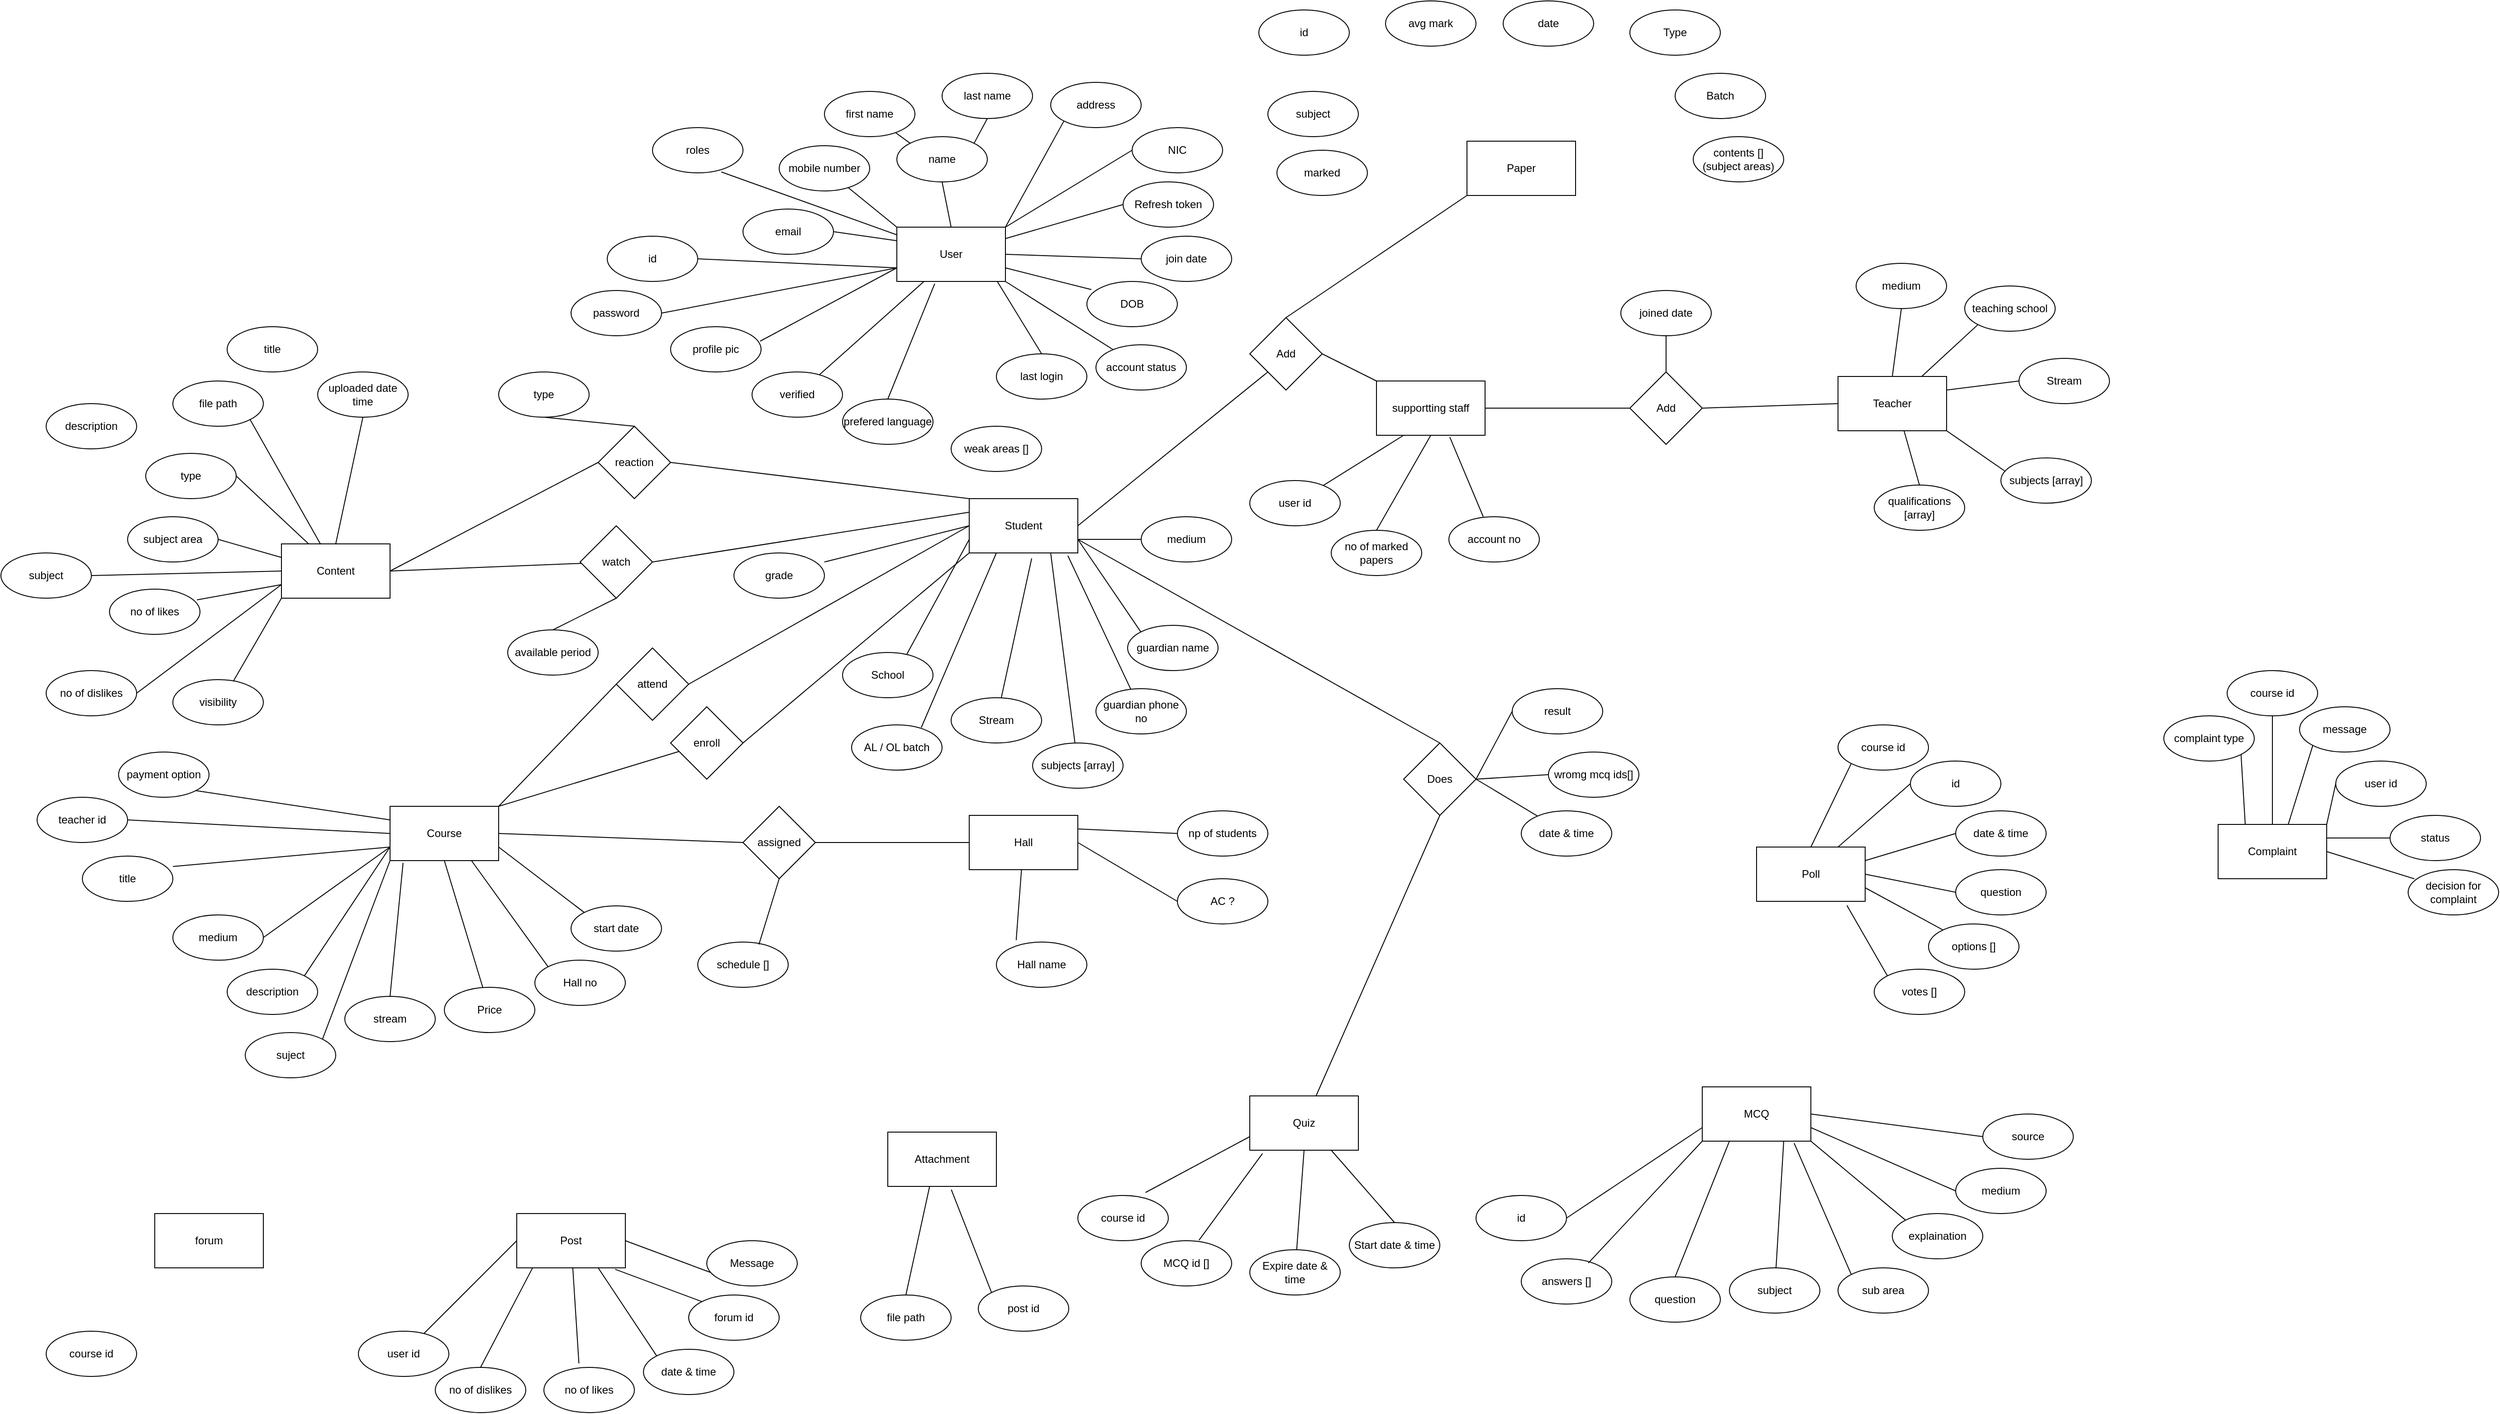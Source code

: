 <mxfile>
    <diagram id="-HUWZZVsckjwVQqoBrfk" name="Page-1">
        <mxGraphModel dx="2694" dy="1554" grid="1" gridSize="10" guides="1" tooltips="1" connect="1" arrows="1" fold="1" page="1" pageScale="1" pageWidth="850" pageHeight="1100" math="0" shadow="0">
            <root>
                <mxCell id="0"/>
                <mxCell id="1" parent="0"/>
                <mxCell id="2" value="User" style="rounded=0;whiteSpace=wrap;html=1;" parent="1" vertex="1">
                    <mxGeometry x="120" y="190" width="120" height="60" as="geometry"/>
                </mxCell>
                <mxCell id="3" value="first name" style="ellipse;whiteSpace=wrap;html=1;" parent="1" vertex="1">
                    <mxGeometry x="40" y="40" width="100" height="50" as="geometry"/>
                </mxCell>
                <mxCell id="4" value="last name" style="ellipse;whiteSpace=wrap;html=1;" parent="1" vertex="1">
                    <mxGeometry x="170" y="20" width="100" height="50" as="geometry"/>
                </mxCell>
                <mxCell id="5" value="address" style="ellipse;whiteSpace=wrap;html=1;" parent="1" vertex="1">
                    <mxGeometry x="290" y="30" width="100" height="50" as="geometry"/>
                </mxCell>
                <mxCell id="6" value="mobile number" style="ellipse;whiteSpace=wrap;html=1;" parent="1" vertex="1">
                    <mxGeometry x="-10" y="100" width="100" height="50" as="geometry"/>
                </mxCell>
                <mxCell id="7" value="email" style="ellipse;whiteSpace=wrap;html=1;" parent="1" vertex="1">
                    <mxGeometry x="-50" y="170" width="100" height="50" as="geometry"/>
                </mxCell>
                <mxCell id="8" value="grade" style="ellipse;whiteSpace=wrap;html=1;" parent="1" vertex="1">
                    <mxGeometry x="-60" y="550" width="100" height="50" as="geometry"/>
                </mxCell>
                <mxCell id="9" value="name" style="ellipse;whiteSpace=wrap;html=1;" parent="1" vertex="1">
                    <mxGeometry x="120" y="90" width="100" height="50" as="geometry"/>
                </mxCell>
                <mxCell id="10" value="roles" style="ellipse;whiteSpace=wrap;html=1;" parent="1" vertex="1">
                    <mxGeometry x="-150" y="80" width="100" height="50" as="geometry"/>
                </mxCell>
                <mxCell id="11" value="password" style="ellipse;whiteSpace=wrap;html=1;" parent="1" vertex="1">
                    <mxGeometry x="-240" y="260" width="100" height="50" as="geometry"/>
                </mxCell>
                <mxCell id="12" value="Refresh token" style="ellipse;whiteSpace=wrap;html=1;" parent="1" vertex="1">
                    <mxGeometry x="370" y="140" width="100" height="50" as="geometry"/>
                </mxCell>
                <mxCell id="13" value="profile pic" style="ellipse;whiteSpace=wrap;html=1;" parent="1" vertex="1">
                    <mxGeometry x="-130" y="300" width="100" height="50" as="geometry"/>
                </mxCell>
                <mxCell id="14" value="join date" style="ellipse;whiteSpace=wrap;html=1;" parent="1" vertex="1">
                    <mxGeometry x="390" y="200" width="100" height="50" as="geometry"/>
                </mxCell>
                <mxCell id="15" value="DOB" style="ellipse;whiteSpace=wrap;html=1;" parent="1" vertex="1">
                    <mxGeometry x="330" y="250" width="100" height="50" as="geometry"/>
                </mxCell>
                <mxCell id="16" value="Student" style="rounded=0;whiteSpace=wrap;html=1;" parent="1" vertex="1">
                    <mxGeometry x="200" y="490" width="120" height="60" as="geometry"/>
                </mxCell>
                <mxCell id="17" value="" style="endArrow=none;html=1;exitX=0.05;exitY=0.18;exitDx=0;exitDy=0;entryX=1;entryY=0.75;entryDx=0;entryDy=0;exitPerimeter=0;" parent="1" source="15" target="2" edge="1">
                    <mxGeometry width="50" height="50" relative="1" as="geometry">
                        <mxPoint x="570" y="380" as="sourcePoint"/>
                        <mxPoint x="620" y="330" as="targetPoint"/>
                    </mxGeometry>
                </mxCell>
                <mxCell id="18" value="" style="endArrow=none;html=1;exitX=0;exitY=0;exitDx=0;exitDy=0;" parent="1" source="2" target="6" edge="1">
                    <mxGeometry width="50" height="50" relative="1" as="geometry">
                        <mxPoint x="15.355" y="357.322" as="sourcePoint"/>
                        <mxPoint x="130" y="260" as="targetPoint"/>
                    </mxGeometry>
                </mxCell>
                <mxCell id="19" value="" style="endArrow=none;html=1;entryX=0;entryY=0.5;entryDx=0;entryDy=0;" parent="1" source="2" target="12" edge="1">
                    <mxGeometry width="50" height="50" relative="1" as="geometry">
                        <mxPoint x="25.355" y="367.322" as="sourcePoint"/>
                        <mxPoint x="140" y="270" as="targetPoint"/>
                    </mxGeometry>
                </mxCell>
                <mxCell id="20" value="" style="endArrow=none;html=1;exitX=1;exitY=0;exitDx=0;exitDy=0;entryX=0;entryY=1;entryDx=0;entryDy=0;" parent="1" source="2" target="5" edge="1">
                    <mxGeometry width="50" height="50" relative="1" as="geometry">
                        <mxPoint x="35.355" y="377.322" as="sourcePoint"/>
                        <mxPoint x="150" y="280" as="targetPoint"/>
                    </mxGeometry>
                </mxCell>
                <mxCell id="21" value="" style="endArrow=none;html=1;exitX=0.5;exitY=0;exitDx=0;exitDy=0;entryX=0.5;entryY=1;entryDx=0;entryDy=0;" parent="1" source="2" target="9" edge="1">
                    <mxGeometry width="50" height="50" relative="1" as="geometry">
                        <mxPoint x="45.355" y="387.322" as="sourcePoint"/>
                        <mxPoint x="160" y="290" as="targetPoint"/>
                    </mxGeometry>
                </mxCell>
                <mxCell id="22" value="" style="endArrow=none;html=1;exitX=1;exitY=0.5;exitDx=0;exitDy=0;entryX=0;entryY=0.5;entryDx=0;entryDy=0;" parent="1" source="2" target="14" edge="1">
                    <mxGeometry width="50" height="50" relative="1" as="geometry">
                        <mxPoint x="79.995" y="390.002" as="sourcePoint"/>
                        <mxPoint x="194.64" y="292.68" as="targetPoint"/>
                    </mxGeometry>
                </mxCell>
                <mxCell id="23" value="" style="endArrow=none;html=1;exitX=1;exitY=0.5;exitDx=0;exitDy=0;entryX=0;entryY=0.75;entryDx=0;entryDy=0;" parent="1" source="11" target="2" edge="1">
                    <mxGeometry width="50" height="50" relative="1" as="geometry">
                        <mxPoint x="65.355" y="407.322" as="sourcePoint"/>
                        <mxPoint x="180" y="310" as="targetPoint"/>
                    </mxGeometry>
                </mxCell>
                <mxCell id="24" value="" style="endArrow=none;html=1;entryX=0.76;entryY=0.98;entryDx=0;entryDy=0;entryPerimeter=0;" parent="1" source="2" target="10" edge="1">
                    <mxGeometry width="50" height="50" relative="1" as="geometry">
                        <mxPoint x="99.995" y="397.322" as="sourcePoint"/>
                        <mxPoint x="214.64" y="300" as="targetPoint"/>
                    </mxGeometry>
                </mxCell>
                <mxCell id="25" value="" style="endArrow=none;html=1;exitX=0;exitY=0.25;exitDx=0;exitDy=0;entryX=1;entryY=0.5;entryDx=0;entryDy=0;" parent="1" source="2" target="7" edge="1">
                    <mxGeometry width="50" height="50" relative="1" as="geometry">
                        <mxPoint x="85.355" y="427.322" as="sourcePoint"/>
                        <mxPoint x="200" y="330" as="targetPoint"/>
                    </mxGeometry>
                </mxCell>
                <mxCell id="26" value="" style="endArrow=none;html=1;exitX=0;exitY=0.75;exitDx=0;exitDy=0;entryX=0.99;entryY=0.32;entryDx=0;entryDy=0;entryPerimeter=0;" parent="1" source="2" target="13" edge="1">
                    <mxGeometry width="50" height="50" relative="1" as="geometry">
                        <mxPoint x="95.355" y="437.322" as="sourcePoint"/>
                        <mxPoint x="210" y="340" as="targetPoint"/>
                    </mxGeometry>
                </mxCell>
                <mxCell id="28" value="School" style="ellipse;whiteSpace=wrap;html=1;" parent="1" vertex="1">
                    <mxGeometry x="60" y="660" width="100" height="50" as="geometry"/>
                </mxCell>
                <mxCell id="29" value="" style="endArrow=none;html=1;exitX=1;exitY=0;exitDx=0;exitDy=0;entryX=0.5;entryY=1;entryDx=0;entryDy=0;" parent="1" source="9" target="4" edge="1">
                    <mxGeometry width="50" height="50" relative="1" as="geometry">
                        <mxPoint x="190" y="200" as="sourcePoint"/>
                        <mxPoint x="180" y="150" as="targetPoint"/>
                    </mxGeometry>
                </mxCell>
                <mxCell id="30" value="" style="endArrow=none;html=1;exitX=0;exitY=0;exitDx=0;exitDy=0;" parent="1" source="9" target="3" edge="1">
                    <mxGeometry width="50" height="50" relative="1" as="geometry">
                        <mxPoint x="200" y="210" as="sourcePoint"/>
                        <mxPoint x="190" y="160" as="targetPoint"/>
                    </mxGeometry>
                </mxCell>
                <mxCell id="32" value="AL / OL batch" style="ellipse;whiteSpace=wrap;html=1;" parent="1" vertex="1">
                    <mxGeometry x="70" y="740" width="100" height="50" as="geometry"/>
                </mxCell>
                <mxCell id="33" value="Stream" style="ellipse;whiteSpace=wrap;html=1;" parent="1" vertex="1">
                    <mxGeometry x="180" y="710" width="100" height="50" as="geometry"/>
                </mxCell>
                <mxCell id="34" value="subjects [array]" style="ellipse;whiteSpace=wrap;html=1;" parent="1" vertex="1">
                    <mxGeometry x="270" y="760" width="100" height="50" as="geometry"/>
                </mxCell>
                <mxCell id="35" value="" style="endArrow=none;html=1;exitX=0;exitY=0.5;exitDx=0;exitDy=0;entryX=1;entryY=0.2;entryDx=0;entryDy=0;entryPerimeter=0;" parent="1" source="16" target="8" edge="1">
                    <mxGeometry width="50" height="50" relative="1" as="geometry">
                        <mxPoint x="200" y="325" as="sourcePoint"/>
                        <mxPoint x="99" y="376.0" as="targetPoint"/>
                    </mxGeometry>
                </mxCell>
                <mxCell id="36" value="" style="endArrow=none;html=1;exitX=0;exitY=0.75;exitDx=0;exitDy=0;entryX=0.71;entryY=0.04;entryDx=0;entryDy=0;entryPerimeter=0;" parent="1" source="16" target="28" edge="1">
                    <mxGeometry width="50" height="50" relative="1" as="geometry">
                        <mxPoint x="160" y="550" as="sourcePoint"/>
                        <mxPoint x="50" y="560" as="targetPoint"/>
                    </mxGeometry>
                </mxCell>
                <mxCell id="37" value="" style="endArrow=none;html=1;exitX=0.25;exitY=1;exitDx=0;exitDy=0;entryX=0.77;entryY=0.06;entryDx=0;entryDy=0;entryPerimeter=0;" parent="1" source="16" target="32" edge="1">
                    <mxGeometry width="50" height="50" relative="1" as="geometry">
                        <mxPoint x="250" y="640" as="sourcePoint"/>
                        <mxPoint x="140" y="650" as="targetPoint"/>
                    </mxGeometry>
                </mxCell>
                <mxCell id="38" value="" style="endArrow=none;html=1;exitX=0.575;exitY=1.1;exitDx=0;exitDy=0;exitPerimeter=0;" parent="1" source="16" target="33" edge="1">
                    <mxGeometry width="50" height="50" relative="1" as="geometry">
                        <mxPoint x="230" y="550" as="sourcePoint"/>
                        <mxPoint x="120" y="560" as="targetPoint"/>
                    </mxGeometry>
                </mxCell>
                <mxCell id="39" value="" style="endArrow=none;html=1;exitX=0.75;exitY=1;exitDx=0;exitDy=0;" parent="1" source="16" target="34" edge="1">
                    <mxGeometry width="50" height="50" relative="1" as="geometry">
                        <mxPoint x="240" y="560" as="sourcePoint"/>
                        <mxPoint x="130" y="570" as="targetPoint"/>
                    </mxGeometry>
                </mxCell>
                <mxCell id="40" value="NIC" style="ellipse;whiteSpace=wrap;html=1;" parent="1" vertex="1">
                    <mxGeometry x="380" y="80" width="100" height="50" as="geometry"/>
                </mxCell>
                <mxCell id="41" value="" style="endArrow=none;html=1;exitX=1;exitY=0;exitDx=0;exitDy=0;entryX=0;entryY=0.5;entryDx=0;entryDy=0;" parent="1" source="2" target="40" edge="1">
                    <mxGeometry width="50" height="50" relative="1" as="geometry">
                        <mxPoint x="250" y="200" as="sourcePoint"/>
                        <mxPoint x="314.645" y="82.678" as="targetPoint"/>
                    </mxGeometry>
                </mxCell>
                <mxCell id="42" value="account status" style="ellipse;whiteSpace=wrap;html=1;" parent="1" vertex="1">
                    <mxGeometry x="340" y="320" width="100" height="50" as="geometry"/>
                </mxCell>
                <mxCell id="43" value="" style="endArrow=none;html=1;entryX=1;entryY=1;entryDx=0;entryDy=0;" parent="1" source="42" target="2" edge="1">
                    <mxGeometry width="50" height="50" relative="1" as="geometry">
                        <mxPoint x="405" y="279" as="sourcePoint"/>
                        <mxPoint x="250" y="245" as="targetPoint"/>
                    </mxGeometry>
                </mxCell>
                <mxCell id="44" value="last login" style="ellipse;whiteSpace=wrap;html=1;" parent="1" vertex="1">
                    <mxGeometry x="230" y="330" width="100" height="50" as="geometry"/>
                </mxCell>
                <mxCell id="45" value="" style="endArrow=none;html=1;entryX=0.925;entryY=1;entryDx=0;entryDy=0;entryPerimeter=0;exitX=0.5;exitY=0;exitDx=0;exitDy=0;" parent="1" source="44" target="2" edge="1">
                    <mxGeometry width="50" height="50" relative="1" as="geometry">
                        <mxPoint x="369.018" y="335.378" as="sourcePoint"/>
                        <mxPoint x="250" y="260" as="targetPoint"/>
                    </mxGeometry>
                </mxCell>
                <mxCell id="48" value="Teacher" style="rounded=0;whiteSpace=wrap;html=1;" parent="1" vertex="1">
                    <mxGeometry x="1160" y="355" width="120" height="60" as="geometry"/>
                </mxCell>
                <mxCell id="49" value="teaching school" style="ellipse;whiteSpace=wrap;html=1;" parent="1" vertex="1">
                    <mxGeometry x="1300" y="255" width="100" height="50" as="geometry"/>
                </mxCell>
                <mxCell id="50" value="Stream" style="ellipse;whiteSpace=wrap;html=1;" parent="1" vertex="1">
                    <mxGeometry x="1360" y="335" width="100" height="50" as="geometry"/>
                </mxCell>
                <mxCell id="52" value="subjects [array]" style="ellipse;whiteSpace=wrap;html=1;" parent="1" vertex="1">
                    <mxGeometry x="1340" y="445" width="100" height="50" as="geometry"/>
                </mxCell>
                <mxCell id="53" value="qualifications [array]" style="ellipse;whiteSpace=wrap;html=1;" parent="1" vertex="1">
                    <mxGeometry x="1200" y="475" width="100" height="50" as="geometry"/>
                </mxCell>
                <mxCell id="54" value="" style="endArrow=none;html=1;exitX=0.608;exitY=1;exitDx=0;exitDy=0;exitPerimeter=0;entryX=0.5;entryY=0;entryDx=0;entryDy=0;" parent="1" source="48" target="53" edge="1">
                    <mxGeometry width="50" height="50" relative="1" as="geometry">
                        <mxPoint x="940" y="415" as="sourcePoint"/>
                        <mxPoint x="987.379" y="505.81" as="targetPoint"/>
                    </mxGeometry>
                </mxCell>
                <mxCell id="55" value="" style="endArrow=none;html=1;exitX=1;exitY=1;exitDx=0;exitDy=0;entryX=0.05;entryY=0.3;entryDx=0;entryDy=0;entryPerimeter=0;" parent="1" source="48" target="52" edge="1">
                    <mxGeometry width="50" height="50" relative="1" as="geometry">
                        <mxPoint x="1242.96" y="425" as="sourcePoint"/>
                        <mxPoint x="1260" y="485" as="targetPoint"/>
                    </mxGeometry>
                </mxCell>
                <mxCell id="56" value="" style="endArrow=none;html=1;exitX=0;exitY=0.5;exitDx=0;exitDy=0;entryX=1;entryY=0.25;entryDx=0;entryDy=0;" parent="1" source="50" target="48" edge="1">
                    <mxGeometry width="50" height="50" relative="1" as="geometry">
                        <mxPoint x="1252.96" y="435" as="sourcePoint"/>
                        <mxPoint x="1270" y="495" as="targetPoint"/>
                    </mxGeometry>
                </mxCell>
                <mxCell id="57" value="" style="endArrow=none;html=1;exitX=0;exitY=1;exitDx=0;exitDy=0;" parent="1" source="49" target="48" edge="1">
                    <mxGeometry width="50" height="50" relative="1" as="geometry">
                        <mxPoint x="1262.96" y="445" as="sourcePoint"/>
                        <mxPoint x="1280" y="505" as="targetPoint"/>
                    </mxGeometry>
                </mxCell>
                <mxCell id="59" value="supportting staff" style="rounded=0;whiteSpace=wrap;html=1;" parent="1" vertex="1">
                    <mxGeometry x="650" y="360" width="120" height="60" as="geometry"/>
                </mxCell>
                <mxCell id="61" value="user id" style="ellipse;whiteSpace=wrap;html=1;" parent="1" vertex="1">
                    <mxGeometry x="510" y="470" width="100" height="50" as="geometry"/>
                </mxCell>
                <mxCell id="65" value="id" style="ellipse;whiteSpace=wrap;html=1;" parent="1" vertex="1">
                    <mxGeometry x="-200" y="200" width="100" height="50" as="geometry"/>
                </mxCell>
                <mxCell id="66" value="" style="endArrow=none;html=1;exitX=1;exitY=0.5;exitDx=0;exitDy=0;entryX=0;entryY=0.75;entryDx=0;entryDy=0;" parent="1" source="65" target="2" edge="1">
                    <mxGeometry width="50" height="50" relative="1" as="geometry">
                        <mxPoint x="-130" y="295" as="sourcePoint"/>
                        <mxPoint x="130" y="245" as="targetPoint"/>
                    </mxGeometry>
                </mxCell>
                <mxCell id="69" value="no of marked papers" style="ellipse;whiteSpace=wrap;html=1;" parent="1" vertex="1">
                    <mxGeometry x="600" y="525" width="100" height="50" as="geometry"/>
                </mxCell>
                <mxCell id="70" value="Add" style="rhombus;whiteSpace=wrap;html=1;" parent="1" vertex="1">
                    <mxGeometry x="930" y="350" width="80" height="80" as="geometry"/>
                </mxCell>
                <mxCell id="71" value="" style="endArrow=none;html=1;exitX=1;exitY=0.5;exitDx=0;exitDy=0;entryX=0;entryY=0.5;entryDx=0;entryDy=0;" parent="1" source="70" target="48" edge="1">
                    <mxGeometry width="50" height="50" relative="1" as="geometry">
                        <mxPoint x="1324.645" y="307.678" as="sourcePoint"/>
                        <mxPoint x="1262.516" y="365" as="targetPoint"/>
                    </mxGeometry>
                </mxCell>
                <mxCell id="72" value="" style="endArrow=none;html=1;exitX=1;exitY=0.5;exitDx=0;exitDy=0;entryX=0;entryY=0.5;entryDx=0;entryDy=0;" parent="1" source="59" target="70" edge="1">
                    <mxGeometry width="50" height="50" relative="1" as="geometry">
                        <mxPoint x="1334.645" y="317.678" as="sourcePoint"/>
                        <mxPoint x="1272.516" y="375" as="targetPoint"/>
                    </mxGeometry>
                </mxCell>
                <mxCell id="74" value="Paper" style="rounded=0;whiteSpace=wrap;html=1;" parent="1" vertex="1">
                    <mxGeometry x="750" y="95" width="120" height="60" as="geometry"/>
                </mxCell>
                <mxCell id="75" value="id" style="ellipse;whiteSpace=wrap;html=1;" parent="1" vertex="1">
                    <mxGeometry x="520" y="-50" width="100" height="50" as="geometry"/>
                </mxCell>
                <mxCell id="76" value="avg mark" style="ellipse;whiteSpace=wrap;html=1;" parent="1" vertex="1">
                    <mxGeometry x="660" y="-60" width="100" height="50" as="geometry"/>
                </mxCell>
                <mxCell id="77" value="date" style="ellipse;whiteSpace=wrap;html=1;" parent="1" vertex="1">
                    <mxGeometry x="790" y="-60" width="100" height="50" as="geometry"/>
                </mxCell>
                <mxCell id="78" value="subject" style="ellipse;whiteSpace=wrap;html=1;" parent="1" vertex="1">
                    <mxGeometry x="530" y="40" width="100" height="50" as="geometry"/>
                </mxCell>
                <mxCell id="79" value="Batch" style="ellipse;whiteSpace=wrap;html=1;" parent="1" vertex="1">
                    <mxGeometry x="980" y="20" width="100" height="50" as="geometry"/>
                </mxCell>
                <mxCell id="80" value="Type" style="ellipse;whiteSpace=wrap;html=1;" parent="1" vertex="1">
                    <mxGeometry x="930" y="-50" width="100" height="50" as="geometry"/>
                </mxCell>
                <mxCell id="83" value="contents [] (subject areas)" style="ellipse;whiteSpace=wrap;html=1;" parent="1" vertex="1">
                    <mxGeometry x="1000" y="90" width="100" height="50" as="geometry"/>
                </mxCell>
                <mxCell id="84" value="Add" style="rhombus;whiteSpace=wrap;html=1;" parent="1" vertex="1">
                    <mxGeometry x="510" y="290" width="80" height="80" as="geometry"/>
                </mxCell>
                <mxCell id="85" value="" style="endArrow=none;html=1;exitX=1;exitY=0.5;exitDx=0;exitDy=0;entryX=0;entryY=0;entryDx=0;entryDy=0;" parent="1" source="84" target="59" edge="1">
                    <mxGeometry width="50" height="50" relative="1" as="geometry">
                        <mxPoint x="780" y="400" as="sourcePoint"/>
                        <mxPoint x="940" y="400" as="targetPoint"/>
                    </mxGeometry>
                </mxCell>
                <mxCell id="86" value="" style="endArrow=none;html=1;exitX=1;exitY=0.5;exitDx=0;exitDy=0;entryX=0;entryY=1;entryDx=0;entryDy=0;" parent="1" source="16" target="84" edge="1">
                    <mxGeometry width="50" height="50" relative="1" as="geometry">
                        <mxPoint x="790" y="410" as="sourcePoint"/>
                        <mxPoint x="950" y="410" as="targetPoint"/>
                    </mxGeometry>
                </mxCell>
                <mxCell id="87" value="" style="endArrow=none;html=1;exitX=0;exitY=1;exitDx=0;exitDy=0;entryX=0.5;entryY=0;entryDx=0;entryDy=0;" parent="1" source="74" target="84" edge="1">
                    <mxGeometry width="50" height="50" relative="1" as="geometry">
                        <mxPoint x="800" y="420" as="sourcePoint"/>
                        <mxPoint x="960" y="420" as="targetPoint"/>
                    </mxGeometry>
                </mxCell>
                <mxCell id="88" value="marked" style="ellipse;whiteSpace=wrap;html=1;" parent="1" vertex="1">
                    <mxGeometry x="540" y="105" width="100" height="50" as="geometry"/>
                </mxCell>
                <mxCell id="89" value="joined date" style="ellipse;whiteSpace=wrap;html=1;" parent="1" vertex="1">
                    <mxGeometry x="920" y="260" width="100" height="50" as="geometry"/>
                </mxCell>
                <mxCell id="90" value="" style="endArrow=none;html=1;exitX=0.5;exitY=1;exitDx=0;exitDy=0;entryX=0.5;entryY=0;entryDx=0;entryDy=0;" parent="1" source="89" target="70" edge="1">
                    <mxGeometry width="50" height="50" relative="1" as="geometry">
                        <mxPoint x="1200" y="340" as="sourcePoint"/>
                        <mxPoint x="1020" y="350" as="targetPoint"/>
                    </mxGeometry>
                </mxCell>
                <mxCell id="91" value="account no" style="ellipse;whiteSpace=wrap;html=1;" parent="1" vertex="1">
                    <mxGeometry x="730" y="510" width="100" height="50" as="geometry"/>
                </mxCell>
                <mxCell id="92" value="" style="endArrow=none;html=1;exitX=0.25;exitY=1;exitDx=0;exitDy=0;" parent="1" source="59" target="61" edge="1">
                    <mxGeometry width="50" height="50" relative="1" as="geometry">
                        <mxPoint x="1242.96" y="425" as="sourcePoint"/>
                        <mxPoint x="1260" y="485" as="targetPoint"/>
                    </mxGeometry>
                </mxCell>
                <mxCell id="93" value="" style="endArrow=none;html=1;exitX=0.5;exitY=1;exitDx=0;exitDy=0;entryX=0.5;entryY=0;entryDx=0;entryDy=0;" parent="1" source="59" target="69" edge="1">
                    <mxGeometry width="50" height="50" relative="1" as="geometry">
                        <mxPoint x="708.77" y="434.52" as="sourcePoint"/>
                        <mxPoint x="620.005" y="489.998" as="targetPoint"/>
                    </mxGeometry>
                </mxCell>
                <mxCell id="94" value="" style="endArrow=none;html=1;exitX=0.675;exitY=1.033;exitDx=0;exitDy=0;exitPerimeter=0;entryX=0.38;entryY=0;entryDx=0;entryDy=0;entryPerimeter=0;" parent="1" source="59" target="91" edge="1">
                    <mxGeometry width="50" height="50" relative="1" as="geometry">
                        <mxPoint x="700" y="440" as="sourcePoint"/>
                        <mxPoint x="611.235" y="495.478" as="targetPoint"/>
                    </mxGeometry>
                </mxCell>
                <mxCell id="99" value="verified" style="ellipse;whiteSpace=wrap;html=1;" parent="1" vertex="1">
                    <mxGeometry x="-40" y="350" width="100" height="50" as="geometry"/>
                </mxCell>
                <mxCell id="100" value="" style="endArrow=none;html=1;exitX=0.25;exitY=1;exitDx=0;exitDy=0;" parent="1" source="2" target="99" edge="1">
                    <mxGeometry width="50" height="50" relative="1" as="geometry">
                        <mxPoint x="130" y="245" as="sourcePoint"/>
                        <mxPoint x="-21" y="326" as="targetPoint"/>
                    </mxGeometry>
                </mxCell>
                <mxCell id="101" value="guardian phone no" style="ellipse;whiteSpace=wrap;html=1;" parent="1" vertex="1">
                    <mxGeometry x="340" y="700" width="100" height="50" as="geometry"/>
                </mxCell>
                <mxCell id="102" value="guardian name" style="ellipse;whiteSpace=wrap;html=1;" parent="1" vertex="1">
                    <mxGeometry x="375" y="630" width="100" height="50" as="geometry"/>
                </mxCell>
                <mxCell id="103" value="" style="endArrow=none;html=1;exitX=0.908;exitY=1.05;exitDx=0;exitDy=0;exitPerimeter=0;" parent="1" source="16" target="101" edge="1">
                    <mxGeometry width="50" height="50" relative="1" as="geometry">
                        <mxPoint x="300" y="560" as="sourcePoint"/>
                        <mxPoint x="343.642" y="730.203" as="targetPoint"/>
                    </mxGeometry>
                </mxCell>
                <mxCell id="104" value="" style="endArrow=none;html=1;exitX=1;exitY=0.75;exitDx=0;exitDy=0;entryX=0;entryY=0;entryDx=0;entryDy=0;" parent="1" source="16" target="102" edge="1">
                    <mxGeometry width="50" height="50" relative="1" as="geometry">
                        <mxPoint x="310" y="570" as="sourcePoint"/>
                        <mxPoint x="353.642" y="740.203" as="targetPoint"/>
                    </mxGeometry>
                </mxCell>
                <mxCell id="106" value="Content" style="rounded=0;whiteSpace=wrap;html=1;" parent="1" vertex="1">
                    <mxGeometry x="-560" y="540" width="120" height="60" as="geometry"/>
                </mxCell>
                <mxCell id="107" value="type" style="ellipse;whiteSpace=wrap;html=1;" parent="1" vertex="1">
                    <mxGeometry x="-710" y="440" width="100" height="50" as="geometry"/>
                </mxCell>
                <mxCell id="109" value="title" style="ellipse;whiteSpace=wrap;html=1;" parent="1" vertex="1">
                    <mxGeometry x="-620" y="300" width="100" height="50" as="geometry"/>
                </mxCell>
                <mxCell id="110" value="description" style="ellipse;whiteSpace=wrap;html=1;" parent="1" vertex="1">
                    <mxGeometry x="-820" y="385" width="100" height="50" as="geometry"/>
                </mxCell>
                <mxCell id="111" value="subject" style="ellipse;whiteSpace=wrap;html=1;" parent="1" vertex="1">
                    <mxGeometry x="-870" y="550" width="100" height="50" as="geometry"/>
                </mxCell>
                <mxCell id="112" value="subject area" style="ellipse;whiteSpace=wrap;html=1;" parent="1" vertex="1">
                    <mxGeometry x="-730" y="510" width="100" height="50" as="geometry"/>
                </mxCell>
                <mxCell id="113" value="no of likes" style="ellipse;whiteSpace=wrap;html=1;" parent="1" vertex="1">
                    <mxGeometry x="-750" y="590" width="100" height="50" as="geometry"/>
                </mxCell>
                <mxCell id="114" value="no of dislikes" style="ellipse;whiteSpace=wrap;html=1;" parent="1" vertex="1">
                    <mxGeometry x="-820" y="680" width="100" height="50" as="geometry"/>
                </mxCell>
                <mxCell id="118" value="uploaded date time" style="ellipse;whiteSpace=wrap;html=1;" parent="1" vertex="1">
                    <mxGeometry x="-520" y="350" width="100" height="50" as="geometry"/>
                </mxCell>
                <mxCell id="119" value="reaction" style="rhombus;whiteSpace=wrap;html=1;" parent="1" vertex="1">
                    <mxGeometry x="-210" y="410" width="80" height="80" as="geometry"/>
                </mxCell>
                <mxCell id="120" value="type" style="ellipse;whiteSpace=wrap;html=1;" parent="1" vertex="1">
                    <mxGeometry x="-320" y="350" width="100" height="50" as="geometry"/>
                </mxCell>
                <mxCell id="122" value="" style="endArrow=none;html=1;exitX=0;exitY=0.5;exitDx=0;exitDy=0;entryX=1;entryY=0.5;entryDx=0;entryDy=0;" parent="1" source="119" target="106" edge="1">
                    <mxGeometry width="50" height="50" relative="1" as="geometry">
                        <mxPoint x="210" y="530" as="sourcePoint"/>
                        <mxPoint x="80" y="570" as="targetPoint"/>
                    </mxGeometry>
                </mxCell>
                <mxCell id="124" value="" style="endArrow=none;html=1;exitX=0.5;exitY=1;exitDx=0;exitDy=0;entryX=0.5;entryY=0;entryDx=0;entryDy=0;" parent="1" source="120" target="119" edge="1">
                    <mxGeometry width="50" height="50" relative="1" as="geometry">
                        <mxPoint x="-200" y="545" as="sourcePoint"/>
                        <mxPoint x="-430" y="580" as="targetPoint"/>
                    </mxGeometry>
                </mxCell>
                <mxCell id="125" value="" style="endArrow=none;html=1;exitX=0;exitY=0;exitDx=0;exitDy=0;entryX=1;entryY=0.5;entryDx=0;entryDy=0;" parent="1" source="16" target="119" edge="1">
                    <mxGeometry width="50" height="50" relative="1" as="geometry">
                        <mxPoint x="-190" y="555" as="sourcePoint"/>
                        <mxPoint x="-420" y="590" as="targetPoint"/>
                    </mxGeometry>
                </mxCell>
                <mxCell id="126" value="file path" style="ellipse;whiteSpace=wrap;html=1;" parent="1" vertex="1">
                    <mxGeometry x="-680" y="360" width="100" height="50" as="geometry"/>
                </mxCell>
                <mxCell id="127" value="Course" style="rounded=0;whiteSpace=wrap;html=1;" parent="1" vertex="1">
                    <mxGeometry x="-440" y="830" width="120" height="60" as="geometry"/>
                </mxCell>
                <mxCell id="128" value="title" style="ellipse;whiteSpace=wrap;html=1;" parent="1" vertex="1">
                    <mxGeometry x="-780" y="885" width="100" height="50" as="geometry"/>
                </mxCell>
                <mxCell id="129" value="description" style="ellipse;whiteSpace=wrap;html=1;" parent="1" vertex="1">
                    <mxGeometry x="-620" y="1010" width="100" height="50" as="geometry"/>
                </mxCell>
                <mxCell id="130" value="suject" style="ellipse;whiteSpace=wrap;html=1;" parent="1" vertex="1">
                    <mxGeometry x="-600" y="1080" width="100" height="50" as="geometry"/>
                </mxCell>
                <mxCell id="131" value="stream" style="ellipse;whiteSpace=wrap;html=1;" parent="1" vertex="1">
                    <mxGeometry x="-490" y="1040" width="100" height="50" as="geometry"/>
                </mxCell>
                <mxCell id="132" value="visibility" style="ellipse;whiteSpace=wrap;html=1;" parent="1" vertex="1">
                    <mxGeometry x="-680" y="690" width="100" height="50" as="geometry"/>
                </mxCell>
                <mxCell id="133" value="" style="endArrow=none;html=1;exitX=0.25;exitY=0;exitDx=0;exitDy=0;entryX=1;entryY=0.5;entryDx=0;entryDy=0;" parent="1" source="106" target="107" edge="1">
                    <mxGeometry width="50" height="50" relative="1" as="geometry">
                        <mxPoint x="-200" y="545" as="sourcePoint"/>
                        <mxPoint x="-430" y="580" as="targetPoint"/>
                    </mxGeometry>
                </mxCell>
                <mxCell id="134" value="" style="endArrow=none;html=1;exitX=0.5;exitY=0;exitDx=0;exitDy=0;entryX=0.5;entryY=1;entryDx=0;entryDy=0;" parent="1" source="106" target="118" edge="1">
                    <mxGeometry width="50" height="50" relative="1" as="geometry">
                        <mxPoint x="-520" y="550" as="sourcePoint"/>
                        <mxPoint x="-600" y="475" as="targetPoint"/>
                    </mxGeometry>
                </mxCell>
                <mxCell id="135" value="" style="endArrow=none;html=1;entryX=1;entryY=1;entryDx=0;entryDy=0;" parent="1" source="106" target="126" edge="1">
                    <mxGeometry width="50" height="50" relative="1" as="geometry">
                        <mxPoint x="-490" y="550" as="sourcePoint"/>
                        <mxPoint x="-460" y="410" as="targetPoint"/>
                    </mxGeometry>
                </mxCell>
                <mxCell id="136" value="" style="endArrow=none;html=1;exitX=0;exitY=0.25;exitDx=0;exitDy=0;entryX=1;entryY=0.5;entryDx=0;entryDy=0;" parent="1" source="106" target="112" edge="1">
                    <mxGeometry width="50" height="50" relative="1" as="geometry">
                        <mxPoint x="-520" y="550" as="sourcePoint"/>
                        <mxPoint x="-600" y="475" as="targetPoint"/>
                    </mxGeometry>
                </mxCell>
                <mxCell id="137" value="" style="endArrow=none;html=1;exitX=0;exitY=0.75;exitDx=0;exitDy=0;entryX=0.966;entryY=0.238;entryDx=0;entryDy=0;entryPerimeter=0;" parent="1" source="106" target="113" edge="1">
                    <mxGeometry width="50" height="50" relative="1" as="geometry">
                        <mxPoint x="-550" y="565" as="sourcePoint"/>
                        <mxPoint x="-620" y="545" as="targetPoint"/>
                    </mxGeometry>
                </mxCell>
                <mxCell id="138" value="" style="endArrow=none;html=1;exitX=0;exitY=1;exitDx=0;exitDy=0;entryX=0.671;entryY=0.026;entryDx=0;entryDy=0;entryPerimeter=0;" parent="1" source="106" target="132" edge="1">
                    <mxGeometry width="50" height="50" relative="1" as="geometry">
                        <mxPoint x="-550" y="595" as="sourcePoint"/>
                        <mxPoint x="-643.4" y="611.9" as="targetPoint"/>
                    </mxGeometry>
                </mxCell>
                <mxCell id="139" value="" style="endArrow=none;html=1;exitX=0;exitY=0.75;exitDx=0;exitDy=0;entryX=1;entryY=0.5;entryDx=0;entryDy=0;" parent="1" source="106" target="114" edge="1">
                    <mxGeometry width="50" height="50" relative="1" as="geometry">
                        <mxPoint x="-550" y="610" as="sourcePoint"/>
                        <mxPoint x="-602.9" y="701.3" as="targetPoint"/>
                    </mxGeometry>
                </mxCell>
                <mxCell id="140" value="Price" style="ellipse;whiteSpace=wrap;html=1;" parent="1" vertex="1">
                    <mxGeometry x="-380" y="1030" width="100" height="50" as="geometry"/>
                </mxCell>
                <mxCell id="141" value="Hall" style="rounded=0;whiteSpace=wrap;html=1;" parent="1" vertex="1">
                    <mxGeometry x="200" y="840" width="120" height="60" as="geometry"/>
                </mxCell>
                <mxCell id="142" value="watch" style="rhombus;whiteSpace=wrap;html=1;" parent="1" vertex="1">
                    <mxGeometry x="-230" y="520" width="80" height="80" as="geometry"/>
                </mxCell>
                <mxCell id="143" value="" style="endArrow=none;html=1;entryX=1;entryY=0.5;entryDx=0;entryDy=0;" parent="1" source="142" target="106" edge="1">
                    <mxGeometry width="50" height="50" relative="1" as="geometry">
                        <mxPoint x="-200" y="460" as="sourcePoint"/>
                        <mxPoint x="-430" y="580" as="targetPoint"/>
                    </mxGeometry>
                </mxCell>
                <mxCell id="144" value="" style="endArrow=none;html=1;exitX=0;exitY=0.25;exitDx=0;exitDy=0;entryX=1;entryY=0.5;entryDx=0;entryDy=0;" parent="1" source="16" target="142" edge="1">
                    <mxGeometry width="50" height="50" relative="1" as="geometry">
                        <mxPoint x="210.0" y="500" as="sourcePoint"/>
                        <mxPoint x="-120" y="460" as="targetPoint"/>
                    </mxGeometry>
                </mxCell>
                <mxCell id="145" value="available period" style="ellipse;whiteSpace=wrap;html=1;" parent="1" vertex="1">
                    <mxGeometry x="-310" y="635" width="100" height="50" as="geometry"/>
                </mxCell>
                <mxCell id="146" value="" style="endArrow=none;html=1;exitX=0.5;exitY=0;exitDx=0;exitDy=0;entryX=0.5;entryY=1;entryDx=0;entryDy=0;" parent="1" source="145" target="142" edge="1">
                    <mxGeometry width="50" height="50" relative="1" as="geometry">
                        <mxPoint x="-260" y="410" as="sourcePoint"/>
                        <mxPoint x="-160" y="420" as="targetPoint"/>
                    </mxGeometry>
                </mxCell>
                <mxCell id="147" value="teacher id" style="ellipse;whiteSpace=wrap;html=1;" parent="1" vertex="1">
                    <mxGeometry x="-830" y="820" width="100" height="50" as="geometry"/>
                </mxCell>
                <mxCell id="148" value="Hall no" style="ellipse;whiteSpace=wrap;html=1;" parent="1" vertex="1">
                    <mxGeometry x="-280" y="1000" width="100" height="50" as="geometry"/>
                </mxCell>
                <mxCell id="149" value="start date" style="ellipse;whiteSpace=wrap;html=1;" parent="1" vertex="1">
                    <mxGeometry x="-240" y="940" width="100" height="50" as="geometry"/>
                </mxCell>
                <mxCell id="150" value="np of students" style="ellipse;whiteSpace=wrap;html=1;" parent="1" vertex="1">
                    <mxGeometry x="430" y="835" width="100" height="50" as="geometry"/>
                </mxCell>
                <mxCell id="151" value="AC ?" style="ellipse;whiteSpace=wrap;html=1;" parent="1" vertex="1">
                    <mxGeometry x="430" y="910" width="100" height="50" as="geometry"/>
                </mxCell>
                <mxCell id="152" value="assigned" style="rhombus;whiteSpace=wrap;html=1;" parent="1" vertex="1">
                    <mxGeometry x="-50" y="830" width="80" height="80" as="geometry"/>
                </mxCell>
                <mxCell id="153" value="Hall name" style="ellipse;whiteSpace=wrap;html=1;" parent="1" vertex="1">
                    <mxGeometry x="230" y="980" width="100" height="50" as="geometry"/>
                </mxCell>
                <mxCell id="154" value="schedule []" style="ellipse;whiteSpace=wrap;html=1;" parent="1" vertex="1">
                    <mxGeometry x="-100" y="980" width="100" height="50" as="geometry"/>
                </mxCell>
                <mxCell id="158" value="" style="endArrow=none;html=1;exitX=0;exitY=0.5;exitDx=0;exitDy=0;entryX=1;entryY=0.5;entryDx=0;entryDy=0;" parent="1" source="151" target="141" edge="1">
                    <mxGeometry width="50" height="50" relative="1" as="geometry">
                        <mxPoint x="-530" y="630" as="sourcePoint"/>
                        <mxPoint x="-582.9" y="721.3" as="targetPoint"/>
                    </mxGeometry>
                </mxCell>
                <mxCell id="159" value="" style="endArrow=none;html=1;exitX=0;exitY=0.5;exitDx=0;exitDy=0;entryX=1;entryY=0.5;entryDx=0;entryDy=0;" parent="1" source="141" target="152" edge="1">
                    <mxGeometry width="50" height="50" relative="1" as="geometry">
                        <mxPoint x="-520" y="640" as="sourcePoint"/>
                        <mxPoint x="-572.9" y="731.3" as="targetPoint"/>
                    </mxGeometry>
                </mxCell>
                <mxCell id="160" value="" style="endArrow=none;html=1;exitX=0.5;exitY=1;exitDx=0;exitDy=0;entryX=0.676;entryY=0.054;entryDx=0;entryDy=0;entryPerimeter=0;" parent="1" source="152" target="154" edge="1">
                    <mxGeometry width="50" height="50" relative="1" as="geometry">
                        <mxPoint x="-510" y="650" as="sourcePoint"/>
                        <mxPoint x="-562.9" y="741.3" as="targetPoint"/>
                    </mxGeometry>
                </mxCell>
                <mxCell id="161" value="" style="endArrow=none;html=1;exitX=0.75;exitY=1;exitDx=0;exitDy=0;entryX=0;entryY=0;entryDx=0;entryDy=0;" parent="1" source="127" target="148" edge="1">
                    <mxGeometry width="50" height="50" relative="1" as="geometry">
                        <mxPoint x="-500" y="660" as="sourcePoint"/>
                        <mxPoint x="-552.9" y="751.3" as="targetPoint"/>
                    </mxGeometry>
                </mxCell>
                <mxCell id="163" value="" style="endArrow=none;html=1;exitX=0.5;exitY=1;exitDx=0;exitDy=0;" parent="1" source="127" target="140" edge="1">
                    <mxGeometry width="50" height="50" relative="1" as="geometry">
                        <mxPoint x="-490" y="670" as="sourcePoint"/>
                        <mxPoint x="-542.9" y="761.3" as="targetPoint"/>
                    </mxGeometry>
                </mxCell>
                <mxCell id="164" value="" style="endArrow=none;html=1;exitX=0.219;exitY=-0.043;exitDx=0;exitDy=0;exitPerimeter=0;" parent="1" source="153" target="141" edge="1">
                    <mxGeometry width="50" height="50" relative="1" as="geometry">
                        <mxPoint x="-540" y="620" as="sourcePoint"/>
                        <mxPoint x="-592.9" y="711.3" as="targetPoint"/>
                    </mxGeometry>
                </mxCell>
                <mxCell id="165" value="" style="endArrow=none;html=1;exitX=0;exitY=1;exitDx=0;exitDy=0;entryX=1;entryY=0;entryDx=0;entryDy=0;" parent="1" source="127" target="130" edge="1">
                    <mxGeometry width="50" height="50" relative="1" as="geometry">
                        <mxPoint x="-480" y="680" as="sourcePoint"/>
                        <mxPoint x="-532.9" y="771.3" as="targetPoint"/>
                    </mxGeometry>
                </mxCell>
                <mxCell id="166" value="" style="endArrow=none;html=1;exitX=0;exitY=0.5;exitDx=0;exitDy=0;entryX=1;entryY=0.25;entryDx=0;entryDy=0;" parent="1" source="150" target="141" edge="1">
                    <mxGeometry width="50" height="50" relative="1" as="geometry">
                        <mxPoint x="-530" y="630" as="sourcePoint"/>
                        <mxPoint x="-582.9" y="721.3" as="targetPoint"/>
                    </mxGeometry>
                </mxCell>
                <mxCell id="167" value="" style="endArrow=none;html=1;exitX=0;exitY=0.75;exitDx=0;exitDy=0;entryX=1;entryY=0;entryDx=0;entryDy=0;" parent="1" source="127" target="129" edge="1">
                    <mxGeometry width="50" height="50" relative="1" as="geometry">
                        <mxPoint x="-470" y="690" as="sourcePoint"/>
                        <mxPoint x="-522.9" y="781.3" as="targetPoint"/>
                    </mxGeometry>
                </mxCell>
                <mxCell id="168" value="" style="endArrow=none;html=1;exitX=0;exitY=0.5;exitDx=0;exitDy=0;entryX=1;entryY=0.5;entryDx=0;entryDy=0;" parent="1" source="152" target="127" edge="1">
                    <mxGeometry width="50" height="50" relative="1" as="geometry">
                        <mxPoint x="-520" y="640" as="sourcePoint"/>
                        <mxPoint x="-572.9" y="731.3" as="targetPoint"/>
                    </mxGeometry>
                </mxCell>
                <mxCell id="169" value="" style="endArrow=none;html=1;exitX=0;exitY=0.75;exitDx=0;exitDy=0;entryX=1.001;entryY=0.231;entryDx=0;entryDy=0;entryPerimeter=0;" parent="1" source="127" target="128" edge="1">
                    <mxGeometry width="50" height="50" relative="1" as="geometry">
                        <mxPoint x="-460" y="700" as="sourcePoint"/>
                        <mxPoint x="-512.9" y="791.3" as="targetPoint"/>
                    </mxGeometry>
                </mxCell>
                <mxCell id="170" value="" style="endArrow=none;html=1;exitX=0;exitY=0;exitDx=0;exitDy=0;entryX=1;entryY=0.75;entryDx=0;entryDy=0;" parent="1" source="149" target="127" edge="1">
                    <mxGeometry width="50" height="50" relative="1" as="geometry">
                        <mxPoint x="-510" y="650" as="sourcePoint"/>
                        <mxPoint x="-562.9" y="741.3" as="targetPoint"/>
                    </mxGeometry>
                </mxCell>
                <mxCell id="171" value="" style="endArrow=none;html=1;exitX=0;exitY=0.5;exitDx=0;exitDy=0;entryX=1;entryY=0.5;entryDx=0;entryDy=0;" parent="1" source="127" target="147" edge="1">
                    <mxGeometry width="50" height="50" relative="1" as="geometry">
                        <mxPoint x="-450" y="710" as="sourcePoint"/>
                        <mxPoint x="-502.9" y="801.3" as="targetPoint"/>
                    </mxGeometry>
                </mxCell>
                <mxCell id="172" value="" style="endArrow=none;html=1;exitX=0.12;exitY=1.04;exitDx=0;exitDy=0;entryX=0.5;entryY=0;entryDx=0;entryDy=0;exitPerimeter=0;" parent="1" source="127" target="131" edge="1">
                    <mxGeometry width="50" height="50" relative="1" as="geometry">
                        <mxPoint x="-500" y="660" as="sourcePoint"/>
                        <mxPoint x="-552.9" y="751.3" as="targetPoint"/>
                    </mxGeometry>
                </mxCell>
                <mxCell id="175" value="payment option" style="ellipse;whiteSpace=wrap;html=1;" parent="1" vertex="1">
                    <mxGeometry x="-740" y="770" width="100" height="50" as="geometry"/>
                </mxCell>
                <mxCell id="176" value="attend" style="rhombus;whiteSpace=wrap;html=1;" parent="1" vertex="1">
                    <mxGeometry x="-190" y="655" width="80" height="80" as="geometry"/>
                </mxCell>
                <mxCell id="177" value="" style="endArrow=none;html=1;exitX=1;exitY=0.5;exitDx=0;exitDy=0;entryX=0;entryY=0.5;entryDx=0;entryDy=0;" parent="1" source="176" target="16" edge="1">
                    <mxGeometry width="50" height="50" relative="1" as="geometry">
                        <mxPoint x="-40" y="880" as="sourcePoint"/>
                        <mxPoint x="-310" y="870" as="targetPoint"/>
                    </mxGeometry>
                </mxCell>
                <mxCell id="178" value="" style="endArrow=none;html=1;exitX=0;exitY=0.5;exitDx=0;exitDy=0;entryX=1;entryY=0;entryDx=0;entryDy=0;" parent="1" source="176" target="127" edge="1">
                    <mxGeometry width="50" height="50" relative="1" as="geometry">
                        <mxPoint x="-30" y="890" as="sourcePoint"/>
                        <mxPoint x="-300" y="880" as="targetPoint"/>
                    </mxGeometry>
                </mxCell>
                <mxCell id="179" value="enroll" style="rhombus;whiteSpace=wrap;html=1;" parent="1" vertex="1">
                    <mxGeometry x="-130" y="720" width="80" height="80" as="geometry"/>
                </mxCell>
                <mxCell id="180" value="" style="endArrow=none;html=1;entryX=1;entryY=0;entryDx=0;entryDy=0;" parent="1" source="179" target="127" edge="1">
                    <mxGeometry width="50" height="50" relative="1" as="geometry">
                        <mxPoint x="-140" y="670" as="sourcePoint"/>
                        <mxPoint x="-310" y="840" as="targetPoint"/>
                    </mxGeometry>
                </mxCell>
                <mxCell id="181" value="" style="endArrow=none;html=1;entryX=1;entryY=0.5;entryDx=0;entryDy=0;exitX=0;exitY=1;exitDx=0;exitDy=0;" parent="1" source="16" target="179" edge="1">
                    <mxGeometry width="50" height="50" relative="1" as="geometry">
                        <mxPoint x="-110.667" y="779.333" as="sourcePoint"/>
                        <mxPoint x="-310" y="840" as="targetPoint"/>
                    </mxGeometry>
                </mxCell>
                <mxCell id="182" value="Post" style="rounded=0;whiteSpace=wrap;html=1;" parent="1" vertex="1">
                    <mxGeometry x="-300" y="1280" width="120" height="60" as="geometry"/>
                </mxCell>
                <mxCell id="183" value="user id" style="ellipse;whiteSpace=wrap;html=1;" parent="1" vertex="1">
                    <mxGeometry x="-475" y="1410" width="100" height="50" as="geometry"/>
                </mxCell>
                <mxCell id="185" value="Message" style="ellipse;whiteSpace=wrap;html=1;" parent="1" vertex="1">
                    <mxGeometry x="-90" y="1310" width="100" height="50" as="geometry"/>
                </mxCell>
                <mxCell id="186" value="forum" style="rounded=0;whiteSpace=wrap;html=1;" parent="1" vertex="1">
                    <mxGeometry x="-700" y="1280" width="120" height="60" as="geometry"/>
                </mxCell>
                <mxCell id="187" value="course id" style="ellipse;whiteSpace=wrap;html=1;" parent="1" vertex="1">
                    <mxGeometry x="-820" y="1410" width="100" height="50" as="geometry"/>
                </mxCell>
                <mxCell id="188" value="forum id" style="ellipse;whiteSpace=wrap;html=1;" parent="1" vertex="1">
                    <mxGeometry x="-110" y="1370" width="100" height="50" as="geometry"/>
                </mxCell>
                <mxCell id="189" value="date &amp;amp; time" style="ellipse;whiteSpace=wrap;html=1;" parent="1" vertex="1">
                    <mxGeometry x="-160" y="1430" width="100" height="50" as="geometry"/>
                </mxCell>
                <mxCell id="190" value="" style="endArrow=none;html=1;exitX=0;exitY=0.25;exitDx=0;exitDy=0;entryX=1;entryY=1;entryDx=0;entryDy=0;" parent="1" source="127" target="175" edge="1">
                    <mxGeometry width="50" height="50" relative="1" as="geometry">
                        <mxPoint x="-430" y="870" as="sourcePoint"/>
                        <mxPoint x="-550.0" y="855" as="targetPoint"/>
                    </mxGeometry>
                </mxCell>
                <mxCell id="191" value="no of likes" style="ellipse;whiteSpace=wrap;html=1;" parent="1" vertex="1">
                    <mxGeometry x="-270" y="1450" width="100" height="50" as="geometry"/>
                </mxCell>
                <mxCell id="192" value="no of dislikes" style="ellipse;whiteSpace=wrap;html=1;" parent="1" vertex="1">
                    <mxGeometry x="-390" y="1450" width="100" height="50" as="geometry"/>
                </mxCell>
                <mxCell id="193" value="Attachment" style="rounded=0;whiteSpace=wrap;html=1;" parent="1" vertex="1">
                    <mxGeometry x="110" y="1190" width="120" height="60" as="geometry"/>
                </mxCell>
                <mxCell id="194" value="file path" style="ellipse;whiteSpace=wrap;html=1;" parent="1" vertex="1">
                    <mxGeometry x="80" y="1370" width="100" height="50" as="geometry"/>
                </mxCell>
                <mxCell id="195" value="post id" style="ellipse;whiteSpace=wrap;html=1;" parent="1" vertex="1">
                    <mxGeometry x="210" y="1360" width="100" height="50" as="geometry"/>
                </mxCell>
                <mxCell id="196" value="" style="endArrow=none;html=1;exitX=0;exitY=0.5;exitDx=0;exitDy=0;" parent="1" source="182" target="183" edge="1">
                    <mxGeometry width="50" height="50" relative="1" as="geometry">
                        <mxPoint x="-415.6" y="902.4" as="sourcePoint"/>
                        <mxPoint x="-430" y="1050" as="targetPoint"/>
                    </mxGeometry>
                </mxCell>
                <mxCell id="197" value="" style="endArrow=none;html=1;exitX=0.144;exitY=1.007;exitDx=0;exitDy=0;exitPerimeter=0;entryX=0.5;entryY=0;entryDx=0;entryDy=0;" parent="1" source="182" target="192" edge="1">
                    <mxGeometry width="50" height="50" relative="1" as="geometry">
                        <mxPoint x="-247.36" y="1340" as="sourcePoint"/>
                        <mxPoint x="-349.999" y="1442.639" as="targetPoint"/>
                    </mxGeometry>
                </mxCell>
                <mxCell id="198" value="" style="endArrow=none;html=1;exitX=0.75;exitY=1;exitDx=0;exitDy=0;entryX=0;entryY=0;entryDx=0;entryDy=0;" parent="1" source="182" target="189" edge="1">
                    <mxGeometry width="50" height="50" relative="1" as="geometry">
                        <mxPoint x="-280" y="1330" as="sourcePoint"/>
                        <mxPoint x="-382.639" y="1432.639" as="targetPoint"/>
                    </mxGeometry>
                </mxCell>
                <mxCell id="199" value="" style="endArrow=none;html=1;entryX=0.387;entryY=-0.089;entryDx=0;entryDy=0;entryPerimeter=0;" parent="1" source="182" target="191" edge="1">
                    <mxGeometry width="50" height="50" relative="1" as="geometry">
                        <mxPoint x="-270" y="1340" as="sourcePoint"/>
                        <mxPoint x="-372.639" y="1442.639" as="targetPoint"/>
                    </mxGeometry>
                </mxCell>
                <mxCell id="200" value="" style="endArrow=none;html=1;exitX=0.906;exitY=1.026;exitDx=0;exitDy=0;exitPerimeter=0;entryX=0;entryY=0;entryDx=0;entryDy=0;" parent="1" source="182" target="188" edge="1">
                    <mxGeometry width="50" height="50" relative="1" as="geometry">
                        <mxPoint x="-260" y="1350" as="sourcePoint"/>
                        <mxPoint x="-362.639" y="1452.639" as="targetPoint"/>
                    </mxGeometry>
                </mxCell>
                <mxCell id="201" value="" style="endArrow=none;html=1;exitX=1;exitY=0.5;exitDx=0;exitDy=0;entryX=0.039;entryY=0.7;entryDx=0;entryDy=0;entryPerimeter=0;" parent="1" source="182" target="185" edge="1">
                    <mxGeometry width="50" height="50" relative="1" as="geometry">
                        <mxPoint x="-250" y="1360" as="sourcePoint"/>
                        <mxPoint x="-352.639" y="1462.639" as="targetPoint"/>
                    </mxGeometry>
                </mxCell>
                <mxCell id="202" value="" style="endArrow=none;html=1;exitX=0.585;exitY=1.06;exitDx=0;exitDy=0;exitPerimeter=0;entryX=0;entryY=0;entryDx=0;entryDy=0;" parent="1" source="193" target="195" edge="1">
                    <mxGeometry width="50" height="50" relative="1" as="geometry">
                        <mxPoint x="-240" y="1370" as="sourcePoint"/>
                        <mxPoint x="-342.639" y="1472.639" as="targetPoint"/>
                    </mxGeometry>
                </mxCell>
                <mxCell id="203" value="" style="endArrow=none;html=1;exitX=0.385;exitY=1.002;exitDx=0;exitDy=0;exitPerimeter=0;entryX=0.5;entryY=0;entryDx=0;entryDy=0;" parent="1" source="193" target="194" edge="1">
                    <mxGeometry width="50" height="50" relative="1" as="geometry">
                        <mxPoint x="-230" y="1380" as="sourcePoint"/>
                        <mxPoint x="-332.639" y="1482.639" as="targetPoint"/>
                    </mxGeometry>
                </mxCell>
                <mxCell id="204" value="MCQ" style="rounded=0;whiteSpace=wrap;html=1;" parent="1" vertex="1">
                    <mxGeometry x="1010" y="1140" width="120" height="60" as="geometry"/>
                </mxCell>
                <mxCell id="205" value="question" style="ellipse;whiteSpace=wrap;html=1;" parent="1" vertex="1">
                    <mxGeometry x="930" y="1350" width="100" height="50" as="geometry"/>
                </mxCell>
                <mxCell id="206" value="subject" style="ellipse;whiteSpace=wrap;html=1;" parent="1" vertex="1">
                    <mxGeometry x="1040" y="1340" width="100" height="50" as="geometry"/>
                </mxCell>
                <mxCell id="207" value="sub area" style="ellipse;whiteSpace=wrap;html=1;" parent="1" vertex="1">
                    <mxGeometry x="1160" y="1340" width="100" height="50" as="geometry"/>
                </mxCell>
                <mxCell id="208" value="answers []" style="ellipse;whiteSpace=wrap;html=1;" parent="1" vertex="1">
                    <mxGeometry x="810" y="1330" width="100" height="50" as="geometry"/>
                </mxCell>
                <mxCell id="209" value="explaination" style="ellipse;whiteSpace=wrap;html=1;" parent="1" vertex="1">
                    <mxGeometry x="1220" y="1280" width="100" height="50" as="geometry"/>
                </mxCell>
                <mxCell id="210" value="medium" style="ellipse;whiteSpace=wrap;html=1;" parent="1" vertex="1">
                    <mxGeometry x="1290" y="1230" width="100" height="50" as="geometry"/>
                </mxCell>
                <mxCell id="211" value="medium" style="ellipse;whiteSpace=wrap;html=1;" parent="1" vertex="1">
                    <mxGeometry x="-680" y="950" width="100" height="50" as="geometry"/>
                </mxCell>
                <mxCell id="212" value="" style="endArrow=none;html=1;exitX=0;exitY=0.75;exitDx=0;exitDy=0;entryX=1;entryY=0.5;entryDx=0;entryDy=0;" parent="1" source="127" target="211" edge="1">
                    <mxGeometry width="50" height="50" relative="1" as="geometry">
                        <mxPoint x="-430" y="885" as="sourcePoint"/>
                        <mxPoint x="-524.136" y="1027.58" as="targetPoint"/>
                    </mxGeometry>
                </mxCell>
                <mxCell id="213" value="medium" style="ellipse;whiteSpace=wrap;html=1;" parent="1" vertex="1">
                    <mxGeometry x="1180" y="230" width="100" height="50" as="geometry"/>
                </mxCell>
                <mxCell id="214" value="" style="endArrow=none;html=1;exitX=0.5;exitY=1;exitDx=0;exitDy=0;entryX=0.5;entryY=0;entryDx=0;entryDy=0;" parent="1" source="213" target="48" edge="1">
                    <mxGeometry width="50" height="50" relative="1" as="geometry">
                        <mxPoint x="1324.136" y="307.42" as="sourcePoint"/>
                        <mxPoint x="1262.246" y="365" as="targetPoint"/>
                    </mxGeometry>
                </mxCell>
                <mxCell id="215" value="medium" style="ellipse;whiteSpace=wrap;html=1;" parent="1" vertex="1">
                    <mxGeometry x="390" y="510" width="100" height="50" as="geometry"/>
                </mxCell>
                <mxCell id="216" value="" style="endArrow=none;html=1;exitX=1;exitY=0.75;exitDx=0;exitDy=0;entryX=0;entryY=0.5;entryDx=0;entryDy=0;" parent="1" source="16" target="215" edge="1">
                    <mxGeometry width="50" height="50" relative="1" as="geometry">
                        <mxPoint x="330.0" y="545" as="sourcePoint"/>
                        <mxPoint x="424.136" y="647.58" as="targetPoint"/>
                    </mxGeometry>
                </mxCell>
                <mxCell id="217" value="prefered language" style="ellipse;whiteSpace=wrap;html=1;" parent="1" vertex="1">
                    <mxGeometry x="60" y="380" width="100" height="50" as="geometry"/>
                </mxCell>
                <mxCell id="218" value="" style="endArrow=none;html=1;exitX=0.349;exitY=1.04;exitDx=0;exitDy=0;exitPerimeter=0;entryX=0.5;entryY=0;entryDx=0;entryDy=0;" parent="1" source="2" target="217" edge="1">
                    <mxGeometry width="50" height="50" relative="1" as="geometry">
                        <mxPoint x="160" y="260" as="sourcePoint"/>
                        <mxPoint x="44.537" y="363.217" as="targetPoint"/>
                    </mxGeometry>
                </mxCell>
                <mxCell id="219" value="source" style="ellipse;whiteSpace=wrap;html=1;" parent="1" vertex="1">
                    <mxGeometry x="1320" y="1170" width="100" height="50" as="geometry"/>
                </mxCell>
                <mxCell id="220" value="" style="endArrow=none;html=1;exitX=0;exitY=0.5;exitDx=0;exitDy=0;entryX=1;entryY=0.5;entryDx=0;entryDy=0;" parent="1" source="106" target="111" edge="1">
                    <mxGeometry width="50" height="50" relative="1" as="geometry">
                        <mxPoint x="-550.0" y="595" as="sourcePoint"/>
                        <mxPoint x="-643.4" y="611.9" as="targetPoint"/>
                    </mxGeometry>
                </mxCell>
                <mxCell id="221" value="" style="endArrow=none;html=1;exitX=0;exitY=1;exitDx=0;exitDy=0;entryX=0.741;entryY=0.094;entryDx=0;entryDy=0;entryPerimeter=0;" parent="1" source="204" target="208" edge="1">
                    <mxGeometry width="50" height="50" relative="1" as="geometry">
                        <mxPoint x="520.2" y="1263.6" as="sourcePoint"/>
                        <mxPoint x="564.136" y="1377.58" as="targetPoint"/>
                    </mxGeometry>
                </mxCell>
                <mxCell id="222" value="" style="endArrow=none;html=1;exitX=0.25;exitY=1;exitDx=0;exitDy=0;entryX=0.5;entryY=0;entryDx=0;entryDy=0;" parent="1" source="204" target="205" edge="1">
                    <mxGeometry width="50" height="50" relative="1" as="geometry">
                        <mxPoint x="1020" y="1210" as="sourcePoint"/>
                        <mxPoint x="894.1" y="1344.7" as="targetPoint"/>
                    </mxGeometry>
                </mxCell>
                <mxCell id="223" value="" style="endArrow=none;html=1;exitX=0.846;exitY=1.036;exitDx=0;exitDy=0;entryX=0;entryY=0;entryDx=0;entryDy=0;exitPerimeter=0;" parent="1" source="204" target="207" edge="1">
                    <mxGeometry width="50" height="50" relative="1" as="geometry">
                        <mxPoint x="1030" y="1220" as="sourcePoint"/>
                        <mxPoint x="904.1" y="1354.7" as="targetPoint"/>
                    </mxGeometry>
                </mxCell>
                <mxCell id="224" value="" style="endArrow=none;html=1;exitX=0.75;exitY=1;exitDx=0;exitDy=0;" parent="1" source="204" target="206" edge="1">
                    <mxGeometry width="50" height="50" relative="1" as="geometry">
                        <mxPoint x="1090" y="1210" as="sourcePoint"/>
                        <mxPoint x="914.1" y="1364.7" as="targetPoint"/>
                    </mxGeometry>
                </mxCell>
                <mxCell id="225" value="" style="endArrow=none;html=1;exitX=1;exitY=1;exitDx=0;exitDy=0;entryX=0;entryY=0;entryDx=0;entryDy=0;" parent="1" source="204" target="209" edge="1">
                    <mxGeometry width="50" height="50" relative="1" as="geometry">
                        <mxPoint x="1050" y="1240" as="sourcePoint"/>
                        <mxPoint x="924.1" y="1374.7" as="targetPoint"/>
                    </mxGeometry>
                </mxCell>
                <mxCell id="226" value="" style="endArrow=none;html=1;exitX=1;exitY=0.75;exitDx=0;exitDy=0;entryX=0;entryY=0.5;entryDx=0;entryDy=0;" parent="1" source="204" target="210" edge="1">
                    <mxGeometry width="50" height="50" relative="1" as="geometry">
                        <mxPoint x="1060" y="1250" as="sourcePoint"/>
                        <mxPoint x="934.1" y="1384.7" as="targetPoint"/>
                    </mxGeometry>
                </mxCell>
                <mxCell id="227" value="" style="endArrow=none;html=1;exitX=1;exitY=0.5;exitDx=0;exitDy=0;entryX=0;entryY=0.5;entryDx=0;entryDy=0;" parent="1" source="204" target="219" edge="1">
                    <mxGeometry width="50" height="50" relative="1" as="geometry">
                        <mxPoint x="1070" y="1260" as="sourcePoint"/>
                        <mxPoint x="944.1" y="1394.7" as="targetPoint"/>
                    </mxGeometry>
                </mxCell>
                <mxCell id="228" value="Quiz" style="rounded=0;whiteSpace=wrap;html=1;" parent="1" vertex="1">
                    <mxGeometry x="510" y="1150" width="120" height="60" as="geometry"/>
                </mxCell>
                <mxCell id="229" value="id" style="ellipse;whiteSpace=wrap;html=1;" parent="1" vertex="1">
                    <mxGeometry x="760" y="1260" width="100" height="50" as="geometry"/>
                </mxCell>
                <mxCell id="231" value="" style="endArrow=none;html=1;exitX=0;exitY=0.75;exitDx=0;exitDy=0;entryX=1;entryY=0.5;entryDx=0;entryDy=0;" parent="1" source="204" target="229" edge="1">
                    <mxGeometry width="50" height="50" relative="1" as="geometry">
                        <mxPoint x="1020" y="1210" as="sourcePoint"/>
                        <mxPoint x="894.1" y="1344.7" as="targetPoint"/>
                    </mxGeometry>
                </mxCell>
                <mxCell id="232" value="MCQ id []" style="ellipse;whiteSpace=wrap;html=1;" parent="1" vertex="1">
                    <mxGeometry x="390" y="1310" width="100" height="50" as="geometry"/>
                </mxCell>
                <mxCell id="233" value="Start date &amp;amp; time" style="ellipse;whiteSpace=wrap;html=1;" parent="1" vertex="1">
                    <mxGeometry x="620" y="1290" width="100" height="50" as="geometry"/>
                </mxCell>
                <mxCell id="234" value="Expire date &amp;amp; time" style="ellipse;whiteSpace=wrap;html=1;" parent="1" vertex="1">
                    <mxGeometry x="510" y="1320" width="100" height="50" as="geometry"/>
                </mxCell>
                <mxCell id="235" value="course id" style="ellipse;whiteSpace=wrap;html=1;" parent="1" vertex="1">
                    <mxGeometry x="320" y="1260" width="100" height="50" as="geometry"/>
                </mxCell>
                <mxCell id="237" value="Does" style="rhombus;whiteSpace=wrap;html=1;" parent="1" vertex="1">
                    <mxGeometry x="680" y="760" width="80" height="80" as="geometry"/>
                </mxCell>
                <mxCell id="238" value="result" style="ellipse;whiteSpace=wrap;html=1;" parent="1" vertex="1">
                    <mxGeometry x="800" y="700" width="100" height="50" as="geometry"/>
                </mxCell>
                <mxCell id="239" value="" style="endArrow=none;html=1;exitX=0;exitY=0.75;exitDx=0;exitDy=0;entryX=0.748;entryY=-0.065;entryDx=0;entryDy=0;entryPerimeter=0;" parent="1" source="228" target="235" edge="1">
                    <mxGeometry width="50" height="50" relative="1" as="geometry">
                        <mxPoint x="440" y="945" as="sourcePoint"/>
                        <mxPoint x="330" y="880" as="targetPoint"/>
                    </mxGeometry>
                </mxCell>
                <mxCell id="240" value="" style="endArrow=none;html=1;exitX=0.5;exitY=1;exitDx=0;exitDy=0;" parent="1" source="228" target="234" edge="1">
                    <mxGeometry width="50" height="50" relative="1" as="geometry">
                        <mxPoint x="520" y="1205.0" as="sourcePoint"/>
                        <mxPoint x="404.8" y="1266.75" as="targetPoint"/>
                    </mxGeometry>
                </mxCell>
                <mxCell id="241" value="" style="endArrow=none;html=1;exitX=0.75;exitY=1;exitDx=0;exitDy=0;entryX=0.5;entryY=0;entryDx=0;entryDy=0;" parent="1" source="228" target="233" edge="1">
                    <mxGeometry width="50" height="50" relative="1" as="geometry">
                        <mxPoint x="580" y="1220.0" as="sourcePoint"/>
                        <mxPoint x="553.946" y="1380.078" as="targetPoint"/>
                    </mxGeometry>
                </mxCell>
                <mxCell id="242" value="" style="endArrow=none;html=1;exitX=0.117;exitY=1.062;exitDx=0;exitDy=0;entryX=0.639;entryY=-0.012;entryDx=0;entryDy=0;exitPerimeter=0;entryPerimeter=0;" parent="1" source="228" target="232" edge="1">
                    <mxGeometry width="50" height="50" relative="1" as="geometry">
                        <mxPoint x="610" y="1220.0" as="sourcePoint"/>
                        <mxPoint x="660" y="1360.0" as="targetPoint"/>
                    </mxGeometry>
                </mxCell>
                <mxCell id="243" value="" style="endArrow=none;html=1;exitX=0.5;exitY=1;exitDx=0;exitDy=0;" parent="1" source="237" target="228" edge="1">
                    <mxGeometry width="50" height="50" relative="1" as="geometry">
                        <mxPoint x="534.04" y="1223.72" as="sourcePoint"/>
                        <mxPoint x="463.9" y="1339.4" as="targetPoint"/>
                    </mxGeometry>
                </mxCell>
                <mxCell id="244" value="" style="endArrow=none;html=1;exitX=1;exitY=0.5;exitDx=0;exitDy=0;entryX=0;entryY=0.5;entryDx=0;entryDy=0;" parent="1" source="237" target="238" edge="1">
                    <mxGeometry width="50" height="50" relative="1" as="geometry">
                        <mxPoint x="730" y="850" as="sourcePoint"/>
                        <mxPoint x="593.235" y="1160" as="targetPoint"/>
                    </mxGeometry>
                </mxCell>
                <mxCell id="245" value="" style="endArrow=none;html=1;exitX=1;exitY=0.75;exitDx=0;exitDy=0;entryX=0.5;entryY=0;entryDx=0;entryDy=0;" parent="1" source="16" target="237" edge="1">
                    <mxGeometry width="50" height="50" relative="1" as="geometry">
                        <mxPoint x="770" y="810" as="sourcePoint"/>
                        <mxPoint x="860" y="815" as="targetPoint"/>
                    </mxGeometry>
                </mxCell>
                <mxCell id="247" value="Poll" style="rounded=0;whiteSpace=wrap;html=1;" parent="1" vertex="1">
                    <mxGeometry x="1070" y="875" width="120" height="60" as="geometry"/>
                </mxCell>
                <mxCell id="248" value="id" style="ellipse;whiteSpace=wrap;html=1;" parent="1" vertex="1">
                    <mxGeometry x="1240" y="780" width="100" height="50" as="geometry"/>
                </mxCell>
                <mxCell id="249" value="question" style="ellipse;whiteSpace=wrap;html=1;" vertex="1" parent="1">
                    <mxGeometry x="1290" y="900" width="100" height="50" as="geometry"/>
                </mxCell>
                <mxCell id="250" value="options []" style="ellipse;whiteSpace=wrap;html=1;" vertex="1" parent="1">
                    <mxGeometry x="1260" y="960" width="100" height="50" as="geometry"/>
                </mxCell>
                <mxCell id="252" value="votes []" style="ellipse;whiteSpace=wrap;html=1;" vertex="1" parent="1">
                    <mxGeometry x="1200" y="1010" width="100" height="50" as="geometry"/>
                </mxCell>
                <mxCell id="253" value="course id" style="ellipse;whiteSpace=wrap;html=1;" vertex="1" parent="1">
                    <mxGeometry x="1160" y="740" width="100" height="50" as="geometry"/>
                </mxCell>
                <mxCell id="254" value="date &amp;amp; time" style="ellipse;whiteSpace=wrap;html=1;" vertex="1" parent="1">
                    <mxGeometry x="1290" y="835" width="100" height="50" as="geometry"/>
                </mxCell>
                <mxCell id="255" value="" style="endArrow=none;html=1;exitX=0.5;exitY=0;exitDx=0;exitDy=0;entryX=0;entryY=1;entryDx=0;entryDy=0;" edge="1" parent="1" source="247" target="253">
                    <mxGeometry width="50" height="50" relative="1" as="geometry">
                        <mxPoint x="770" y="810" as="sourcePoint"/>
                        <mxPoint x="860.0" y="815" as="targetPoint"/>
                    </mxGeometry>
                </mxCell>
                <mxCell id="256" value="" style="endArrow=none;html=1;exitX=0.75;exitY=0;exitDx=0;exitDy=0;entryX=0;entryY=0.5;entryDx=0;entryDy=0;" edge="1" parent="1" source="247" target="248">
                    <mxGeometry width="50" height="50" relative="1" as="geometry">
                        <mxPoint x="1140" y="885" as="sourcePoint"/>
                        <mxPoint x="1184.267" y="792.487" as="targetPoint"/>
                    </mxGeometry>
                </mxCell>
                <mxCell id="257" value="Complaint" style="rounded=0;whiteSpace=wrap;html=1;" vertex="1" parent="1">
                    <mxGeometry x="1580" y="850" width="120" height="60" as="geometry"/>
                </mxCell>
                <mxCell id="258" value="course id" style="ellipse;whiteSpace=wrap;html=1;" vertex="1" parent="1">
                    <mxGeometry x="1590" y="680" width="100" height="50" as="geometry"/>
                </mxCell>
                <mxCell id="259" value="message" style="ellipse;whiteSpace=wrap;html=1;" vertex="1" parent="1">
                    <mxGeometry x="1670" y="720" width="100" height="50" as="geometry"/>
                </mxCell>
                <mxCell id="260" value="user id" style="ellipse;whiteSpace=wrap;html=1;" vertex="1" parent="1">
                    <mxGeometry x="1710" y="780" width="100" height="50" as="geometry"/>
                </mxCell>
                <mxCell id="261" value="status" style="ellipse;whiteSpace=wrap;html=1;" vertex="1" parent="1">
                    <mxGeometry x="1770" y="840" width="100" height="50" as="geometry"/>
                </mxCell>
                <mxCell id="262" value="" style="endArrow=none;html=1;entryX=0.5;entryY=1;entryDx=0;entryDy=0;" edge="1" parent="1" source="257" target="258">
                    <mxGeometry width="50" height="50" relative="1" as="geometry">
                        <mxPoint x="1170" y="885" as="sourcePoint"/>
                        <mxPoint x="1250" y="815" as="targetPoint"/>
                    </mxGeometry>
                </mxCell>
                <mxCell id="263" value="" style="endArrow=none;html=1;exitX=1;exitY=0.25;exitDx=0;exitDy=0;entryX=0;entryY=0.5;entryDx=0;entryDy=0;" edge="1" parent="1" source="247" target="254">
                    <mxGeometry width="50" height="50" relative="1" as="geometry">
                        <mxPoint x="1180" y="895" as="sourcePoint"/>
                        <mxPoint x="1260" y="825" as="targetPoint"/>
                    </mxGeometry>
                </mxCell>
                <mxCell id="264" value="" style="endArrow=none;html=1;entryX=0;entryY=0.5;entryDx=0;entryDy=0;exitX=1;exitY=0.5;exitDx=0;exitDy=0;" edge="1" parent="1" source="247" target="249">
                    <mxGeometry width="50" height="50" relative="1" as="geometry">
                        <mxPoint x="1210" y="890" as="sourcePoint"/>
                        <mxPoint x="1270" y="835" as="targetPoint"/>
                    </mxGeometry>
                </mxCell>
                <mxCell id="265" value="" style="endArrow=none;html=1;exitX=1;exitY=0.75;exitDx=0;exitDy=0;" edge="1" parent="1" source="247" target="250">
                    <mxGeometry width="50" height="50" relative="1" as="geometry">
                        <mxPoint x="1200" y="915" as="sourcePoint"/>
                        <mxPoint x="1280" y="845" as="targetPoint"/>
                    </mxGeometry>
                </mxCell>
                <mxCell id="266" value="" style="endArrow=none;html=1;exitX=0.832;exitY=1.075;exitDx=0;exitDy=0;entryX=0;entryY=0;entryDx=0;entryDy=0;exitPerimeter=0;" edge="1" parent="1" source="247" target="252">
                    <mxGeometry width="50" height="50" relative="1" as="geometry">
                        <mxPoint x="1210" y="925" as="sourcePoint"/>
                        <mxPoint x="1290" y="855" as="targetPoint"/>
                    </mxGeometry>
                </mxCell>
                <mxCell id="267" value="decision for complaint" style="ellipse;whiteSpace=wrap;html=1;" vertex="1" parent="1">
                    <mxGeometry x="1790" y="900" width="100" height="50" as="geometry"/>
                </mxCell>
                <mxCell id="275" value="" style="endArrow=none;html=1;exitX=1;exitY=0.25;exitDx=0;exitDy=0;" edge="1" parent="1" source="257" target="261">
                    <mxGeometry width="50" height="50" relative="1" as="geometry">
                        <mxPoint x="1639.091" y="860" as="sourcePoint"/>
                        <mxPoint x="1610" y="780" as="targetPoint"/>
                    </mxGeometry>
                </mxCell>
                <mxCell id="276" value="" style="endArrow=none;html=1;entryX=0;entryY=1;entryDx=0;entryDy=0;exitX=0.645;exitY=0.004;exitDx=0;exitDy=0;exitPerimeter=0;" edge="1" parent="1" source="257" target="259">
                    <mxGeometry width="50" height="50" relative="1" as="geometry">
                        <mxPoint x="1649.091" y="870" as="sourcePoint"/>
                        <mxPoint x="1620" y="790" as="targetPoint"/>
                    </mxGeometry>
                </mxCell>
                <mxCell id="277" value="" style="endArrow=none;html=1;entryX=0;entryY=0.5;entryDx=0;entryDy=0;exitX=1;exitY=0;exitDx=0;exitDy=0;" edge="1" parent="1" source="257" target="260">
                    <mxGeometry width="50" height="50" relative="1" as="geometry">
                        <mxPoint x="1659.091" y="880" as="sourcePoint"/>
                        <mxPoint x="1630" y="800" as="targetPoint"/>
                    </mxGeometry>
                </mxCell>
                <mxCell id="278" value="" style="endArrow=none;html=1;exitX=1;exitY=0.5;exitDx=0;exitDy=0;entryX=0.07;entryY=0.202;entryDx=0;entryDy=0;entryPerimeter=0;" edge="1" parent="1" source="257" target="267">
                    <mxGeometry width="50" height="50" relative="1" as="geometry">
                        <mxPoint x="1710" y="875" as="sourcePoint"/>
                        <mxPoint x="1780" y="875" as="targetPoint"/>
                    </mxGeometry>
                </mxCell>
                <mxCell id="279" value="complaint type" style="ellipse;whiteSpace=wrap;html=1;" vertex="1" parent="1">
                    <mxGeometry x="1520" y="730" width="100" height="50" as="geometry"/>
                </mxCell>
                <mxCell id="280" value="" style="endArrow=none;html=1;entryX=1;entryY=1;entryDx=0;entryDy=0;exitX=0.25;exitY=0;exitDx=0;exitDy=0;" edge="1" parent="1" source="257" target="279">
                    <mxGeometry width="50" height="50" relative="1" as="geometry">
                        <mxPoint x="1639.091" y="860" as="sourcePoint"/>
                        <mxPoint x="1610" y="780" as="targetPoint"/>
                    </mxGeometry>
                </mxCell>
                <mxCell id="285" value="date &amp;amp; time" style="ellipse;whiteSpace=wrap;html=1;" vertex="1" parent="1">
                    <mxGeometry x="810" y="835" width="100" height="50" as="geometry"/>
                </mxCell>
                <mxCell id="288" value="" style="endArrow=none;html=1;exitX=1;exitY=0.5;exitDx=0;exitDy=0;" edge="1" parent="1" source="237" target="285">
                    <mxGeometry width="50" height="50" relative="1" as="geometry">
                        <mxPoint x="770" y="810" as="sourcePoint"/>
                        <mxPoint x="720.0" y="1005" as="targetPoint"/>
                    </mxGeometry>
                </mxCell>
                <mxCell id="289" value="wromg mcq ids[]" style="ellipse;whiteSpace=wrap;html=1;" vertex="1" parent="1">
                    <mxGeometry x="840" y="770" width="100" height="50" as="geometry"/>
                </mxCell>
                <mxCell id="290" value="weak areas []" style="ellipse;whiteSpace=wrap;html=1;" vertex="1" parent="1">
                    <mxGeometry x="180" y="410" width="100" height="50" as="geometry"/>
                </mxCell>
                <mxCell id="291" value="" style="endArrow=none;html=1;exitX=1;exitY=0.5;exitDx=0;exitDy=0;entryX=0;entryY=0.5;entryDx=0;entryDy=0;" edge="1" parent="1" source="237" target="289">
                    <mxGeometry width="50" height="50" relative="1" as="geometry">
                        <mxPoint x="770" y="810" as="sourcePoint"/>
                        <mxPoint x="810.0" y="735" as="targetPoint"/>
                    </mxGeometry>
                </mxCell>
            </root>
        </mxGraphModel>
    </diagram>
</mxfile>